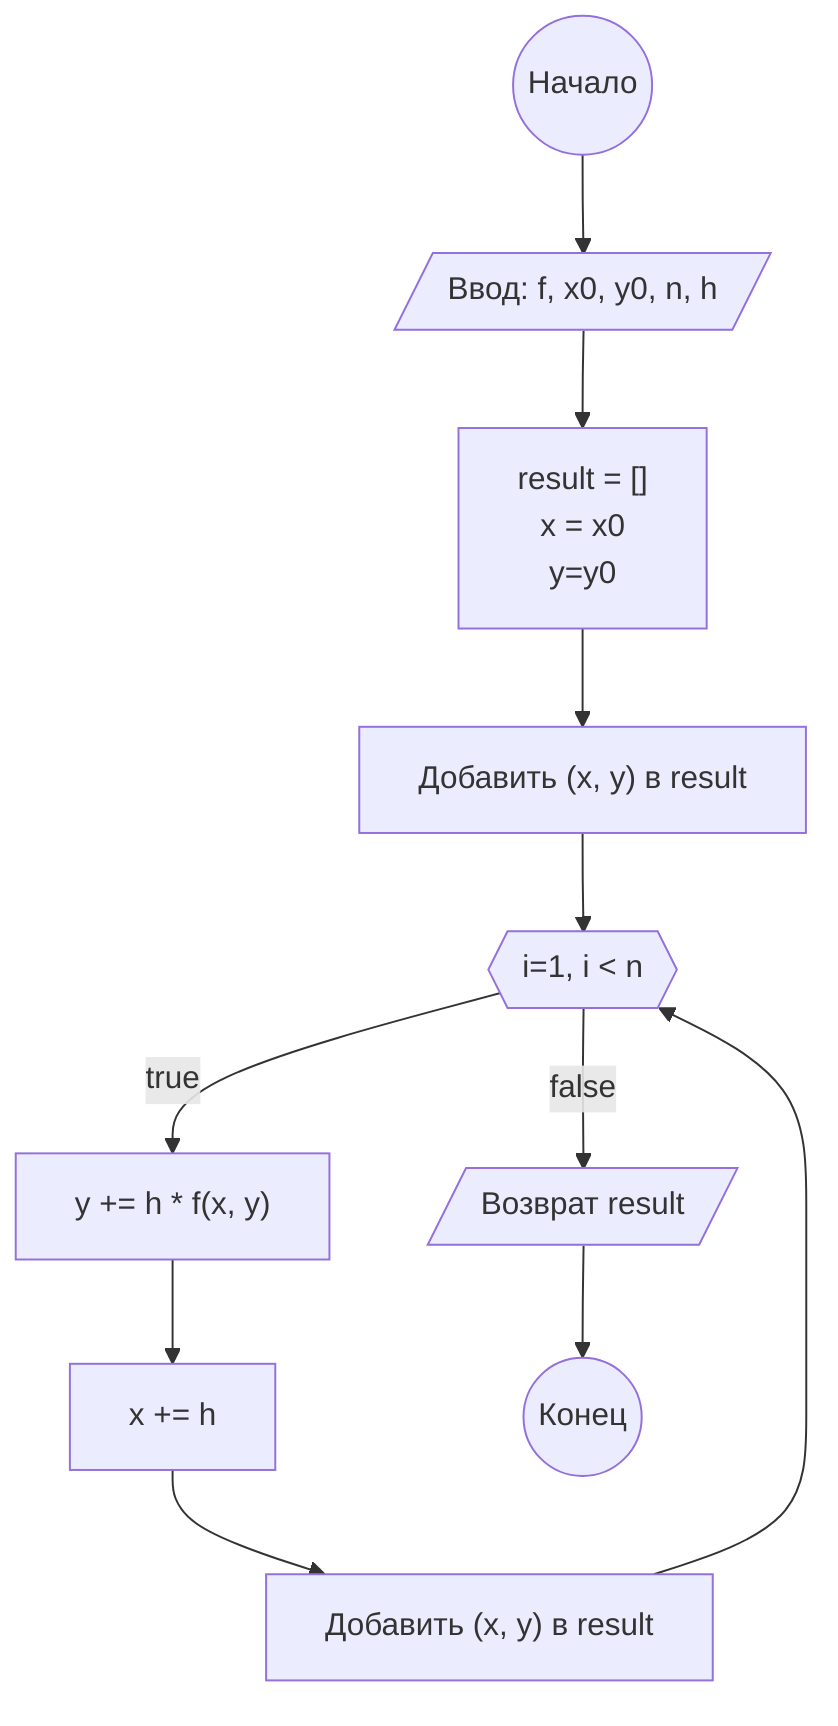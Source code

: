 graph TD
    A(("Начало"))
    B[/"Ввод: f, x0, y0, n, h"/]
    C["result = []\n x = x0\n y=y0"]
    D["Добавить (x, y) в result"]
    E{{"i=1, i < n"}}
    F["y += h * f(x, y)"]
    H["x += h"]
    I["Добавить (x, y) в result"]
    J[/"Возврат result"/]
    K(("Конец"))

    A --> B --> C --> D --> E
    E -- true --> F --> H --> I --> E
    E -- false --> J --> K